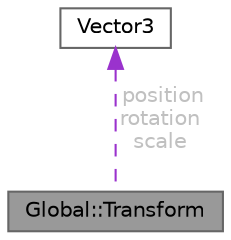 digraph "Global::Transform"
{
 // LATEX_PDF_SIZE
  bgcolor="transparent";
  edge [fontname=Helvetica,fontsize=10,labelfontname=Helvetica,labelfontsize=10];
  node [fontname=Helvetica,fontsize=10,shape=box,height=0.2,width=0.4];
  Node1 [id="Node000001",label="Global::Transform",height=0.2,width=0.4,color="gray40", fillcolor="grey60", style="filled", fontcolor="black",tooltip=" "];
  Node2 -> Node1 [id="edge3_Node000001_Node000002",dir="back",color="darkorchid3",style="dashed",tooltip=" ",label=" position\nrotation\nscale",fontcolor="grey" ];
  Node2 [id="Node000002",label="Vector3",height=0.2,width=0.4,color="gray40", fillcolor="white", style="filled",URL="$struct_vector3.html",tooltip=" "];
}
